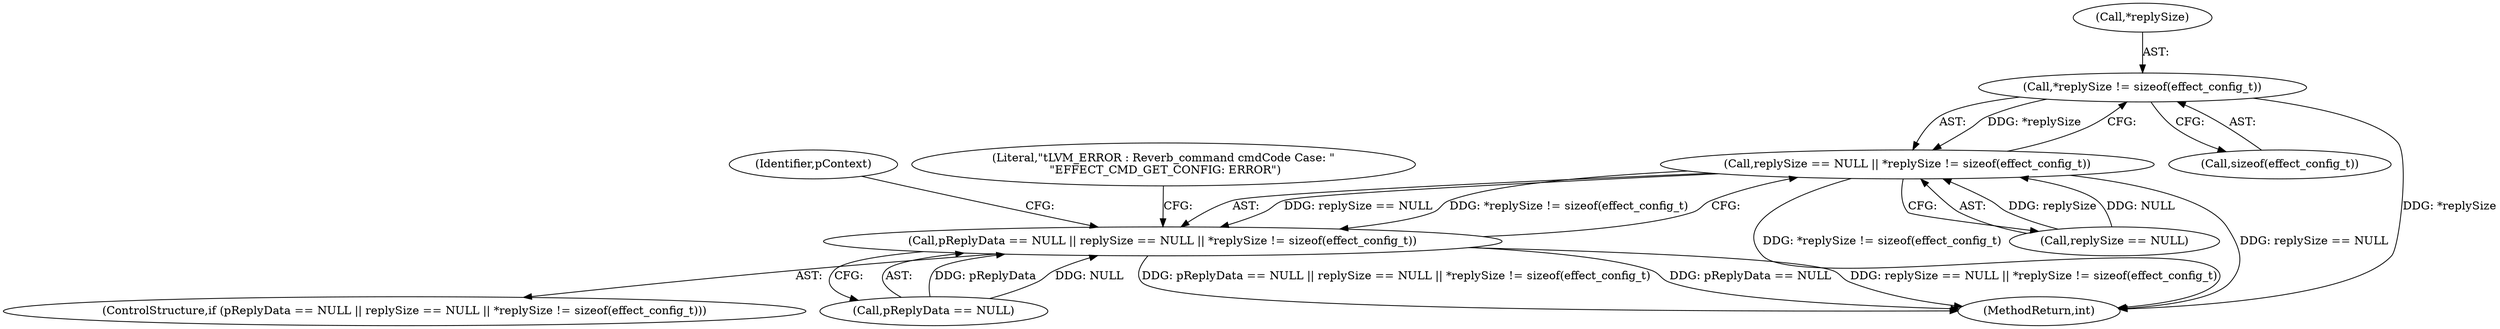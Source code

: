 digraph "0_Android_f490fc335772a9b14e78997486f4a572b0594c04_0@API" {
"1000217" [label="(Call,*replySize != sizeof(effect_config_t))"];
"1000213" [label="(Call,replySize == NULL || *replySize != sizeof(effect_config_t))"];
"1000209" [label="(Call,pReplyData == NULL || replySize == NULL || *replySize != sizeof(effect_config_t))"];
"1000229" [label="(Identifier,pContext)"];
"1000220" [label="(Call,sizeof(effect_config_t))"];
"1000209" [label="(Call,pReplyData == NULL || replySize == NULL || *replySize != sizeof(effect_config_t))"];
"1000217" [label="(Call,*replySize != sizeof(effect_config_t))"];
"1000214" [label="(Call,replySize == NULL)"];
"1000210" [label="(Call,pReplyData == NULL)"];
"1000208" [label="(ControlStructure,if (pReplyData == NULL || replySize == NULL || *replySize != sizeof(effect_config_t)))"];
"1000218" [label="(Call,*replySize)"];
"1000224" [label="(Literal,\"\tLVM_ERROR : Reverb_command cmdCode Case: \"\n \"EFFECT_CMD_GET_CONFIG: ERROR\")"];
"1000685" [label="(MethodReturn,int)"];
"1000213" [label="(Call,replySize == NULL || *replySize != sizeof(effect_config_t))"];
"1000217" -> "1000213"  [label="AST: "];
"1000217" -> "1000220"  [label="CFG: "];
"1000218" -> "1000217"  [label="AST: "];
"1000220" -> "1000217"  [label="AST: "];
"1000213" -> "1000217"  [label="CFG: "];
"1000217" -> "1000685"  [label="DDG: *replySize"];
"1000217" -> "1000213"  [label="DDG: *replySize"];
"1000213" -> "1000209"  [label="AST: "];
"1000213" -> "1000214"  [label="CFG: "];
"1000214" -> "1000213"  [label="AST: "];
"1000209" -> "1000213"  [label="CFG: "];
"1000213" -> "1000685"  [label="DDG: *replySize != sizeof(effect_config_t)"];
"1000213" -> "1000685"  [label="DDG: replySize == NULL"];
"1000213" -> "1000209"  [label="DDG: replySize == NULL"];
"1000213" -> "1000209"  [label="DDG: *replySize != sizeof(effect_config_t)"];
"1000214" -> "1000213"  [label="DDG: replySize"];
"1000214" -> "1000213"  [label="DDG: NULL"];
"1000209" -> "1000208"  [label="AST: "];
"1000209" -> "1000210"  [label="CFG: "];
"1000210" -> "1000209"  [label="AST: "];
"1000224" -> "1000209"  [label="CFG: "];
"1000229" -> "1000209"  [label="CFG: "];
"1000209" -> "1000685"  [label="DDG: pReplyData == NULL || replySize == NULL || *replySize != sizeof(effect_config_t)"];
"1000209" -> "1000685"  [label="DDG: pReplyData == NULL"];
"1000209" -> "1000685"  [label="DDG: replySize == NULL || *replySize != sizeof(effect_config_t)"];
"1000210" -> "1000209"  [label="DDG: pReplyData"];
"1000210" -> "1000209"  [label="DDG: NULL"];
}
